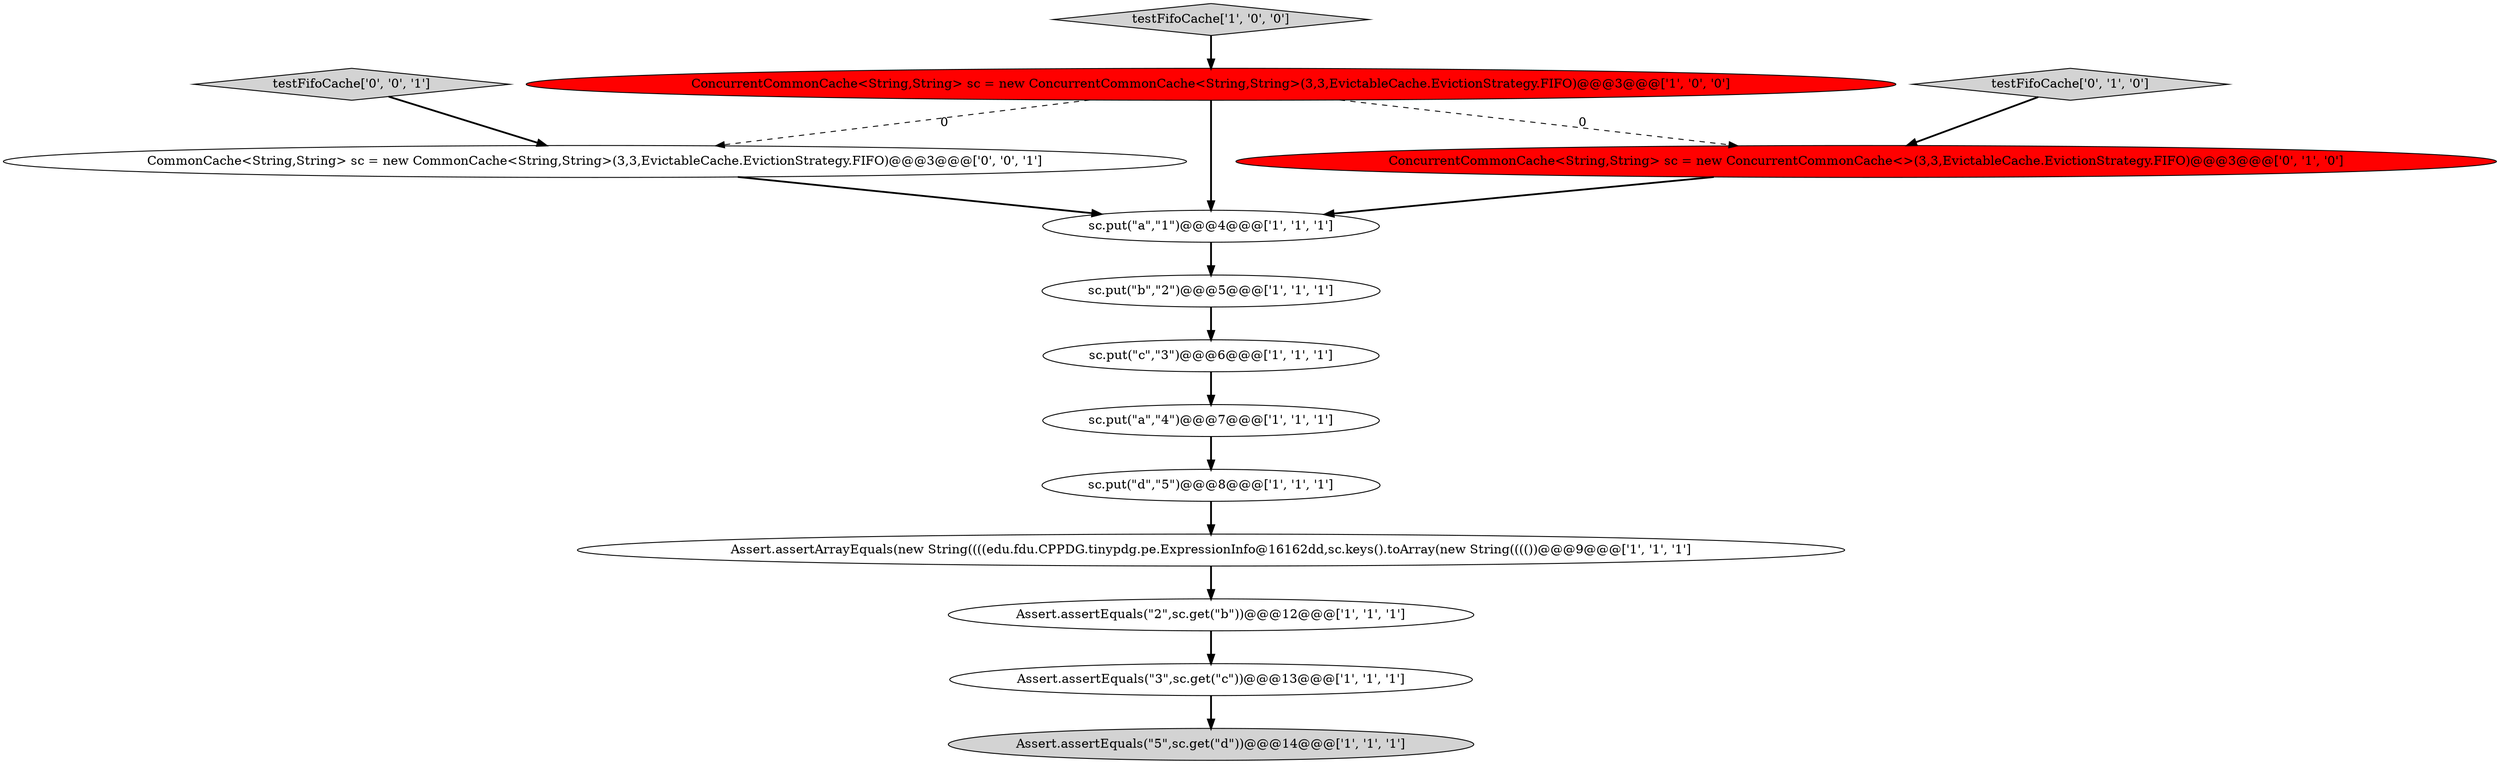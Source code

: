 digraph {
2 [style = filled, label = "sc.put(\"a\",\"4\")@@@7@@@['1', '1', '1']", fillcolor = white, shape = ellipse image = "AAA0AAABBB1BBB"];
4 [style = filled, label = "Assert.assertEquals(\"3\",sc.get(\"c\"))@@@13@@@['1', '1', '1']", fillcolor = white, shape = ellipse image = "AAA0AAABBB1BBB"];
9 [style = filled, label = "sc.put(\"b\",\"2\")@@@5@@@['1', '1', '1']", fillcolor = white, shape = ellipse image = "AAA0AAABBB1BBB"];
7 [style = filled, label = "sc.put(\"d\",\"5\")@@@8@@@['1', '1', '1']", fillcolor = white, shape = ellipse image = "AAA0AAABBB1BBB"];
13 [style = filled, label = "testFifoCache['0', '0', '1']", fillcolor = lightgray, shape = diamond image = "AAA0AAABBB3BBB"];
11 [style = filled, label = "ConcurrentCommonCache<String,String> sc = new ConcurrentCommonCache<>(3,3,EvictableCache.EvictionStrategy.FIFO)@@@3@@@['0', '1', '0']", fillcolor = red, shape = ellipse image = "AAA1AAABBB2BBB"];
3 [style = filled, label = "Assert.assertEquals(\"2\",sc.get(\"b\"))@@@12@@@['1', '1', '1']", fillcolor = white, shape = ellipse image = "AAA0AAABBB1BBB"];
5 [style = filled, label = "testFifoCache['1', '0', '0']", fillcolor = lightgray, shape = diamond image = "AAA0AAABBB1BBB"];
8 [style = filled, label = "sc.put(\"a\",\"1\")@@@4@@@['1', '1', '1']", fillcolor = white, shape = ellipse image = "AAA0AAABBB1BBB"];
10 [style = filled, label = "sc.put(\"c\",\"3\")@@@6@@@['1', '1', '1']", fillcolor = white, shape = ellipse image = "AAA0AAABBB1BBB"];
0 [style = filled, label = "Assert.assertArrayEquals(new String((((edu.fdu.CPPDG.tinypdg.pe.ExpressionInfo@16162dd,sc.keys().toArray(new String(((())@@@9@@@['1', '1', '1']", fillcolor = white, shape = ellipse image = "AAA0AAABBB1BBB"];
1 [style = filled, label = "ConcurrentCommonCache<String,String> sc = new ConcurrentCommonCache<String,String>(3,3,EvictableCache.EvictionStrategy.FIFO)@@@3@@@['1', '0', '0']", fillcolor = red, shape = ellipse image = "AAA1AAABBB1BBB"];
12 [style = filled, label = "testFifoCache['0', '1', '0']", fillcolor = lightgray, shape = diamond image = "AAA0AAABBB2BBB"];
14 [style = filled, label = "CommonCache<String,String> sc = new CommonCache<String,String>(3,3,EvictableCache.EvictionStrategy.FIFO)@@@3@@@['0', '0', '1']", fillcolor = white, shape = ellipse image = "AAA0AAABBB3BBB"];
6 [style = filled, label = "Assert.assertEquals(\"5\",sc.get(\"d\"))@@@14@@@['1', '1', '1']", fillcolor = lightgray, shape = ellipse image = "AAA0AAABBB1BBB"];
0->3 [style = bold, label=""];
11->8 [style = bold, label=""];
5->1 [style = bold, label=""];
10->2 [style = bold, label=""];
14->8 [style = bold, label=""];
7->0 [style = bold, label=""];
1->8 [style = bold, label=""];
2->7 [style = bold, label=""];
9->10 [style = bold, label=""];
1->14 [style = dashed, label="0"];
4->6 [style = bold, label=""];
3->4 [style = bold, label=""];
13->14 [style = bold, label=""];
1->11 [style = dashed, label="0"];
8->9 [style = bold, label=""];
12->11 [style = bold, label=""];
}

